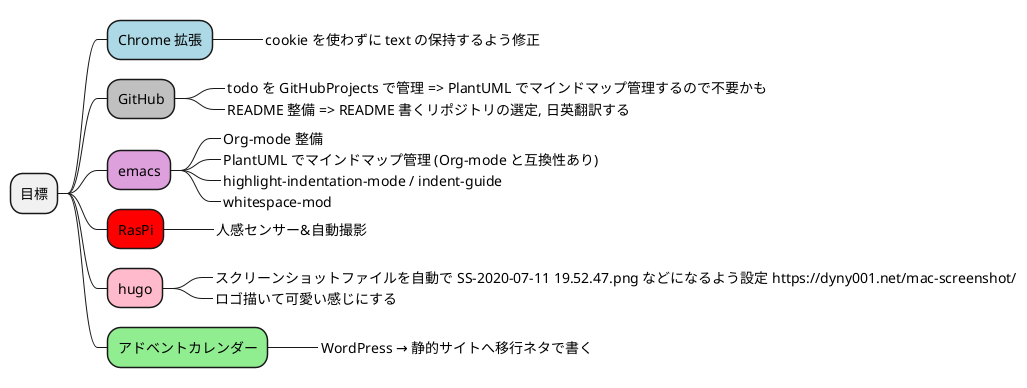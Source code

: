 @startmindmap
* 目標
**[#lightblue] Chrome 拡張
***_ cookie を使わずに text の保持するよう修正
**[#silver] GitHub
***_ todo を GitHubProjects で管理 => PlantUML でマインドマップ管理するので不要かも
***_ README 整備 => README 書くリポジトリの選定, 日英翻訳する
**[#plum] emacs
***_ Org-mode 整備
***_ PlantUML でマインドマップ管理 (Org-mode と互換性あり)
***_ highlight-indentation-mode / indent-guide
***_ whitespace-mod
**[#red] RasPi
***_ 人感センサー&自動撮影
**[#FFBBCC] hugo
***_ スクリーンショットファイルを自動で SS-2020-07-11 19.52.47.png などになるよう設定 https://dyny001.net/mac-screenshot/
***_ ロゴ描いて可愛い感じにする
**[#lightgreen] アドベントカレンダー
***_ WordPress → 静的サイトへ移行ネタで書く
@endmindmap
